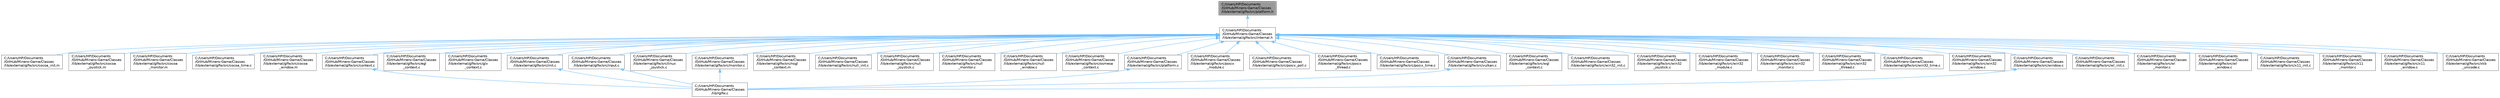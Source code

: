 digraph "C:/Users/HP/Documents/GitHub/Minero-Game/Classes/lib/external/glfw/src/platform.h"
{
 // LATEX_PDF_SIZE
  bgcolor="transparent";
  edge [fontname=Helvetica,fontsize=10,labelfontname=Helvetica,labelfontsize=10];
  node [fontname=Helvetica,fontsize=10,shape=box,height=0.2,width=0.4];
  Node1 [id="Node000001",label="C:/Users/HP/Documents\l/GitHub/Minero-Game/Classes\l/lib/external/glfw/src/platform.h",height=0.2,width=0.4,color="gray40", fillcolor="grey60", style="filled", fontcolor="black",tooltip=" "];
  Node1 -> Node2 [id="edge97_Node000001_Node000002",dir="back",color="steelblue1",style="solid",tooltip=" "];
  Node2 [id="Node000002",label="C:/Users/HP/Documents\l/GitHub/Minero-Game/Classes\l/lib/external/glfw/src/internal.h",height=0.2,width=0.4,color="grey40", fillcolor="white", style="filled",URL="$_classes_2lib_2external_2glfw_2src_2internal_8h.html",tooltip=" "];
  Node2 -> Node3 [id="edge98_Node000002_Node000003",dir="back",color="steelblue1",style="solid",tooltip=" "];
  Node3 [id="Node000003",label="C:/Users/HP/Documents\l/GitHub/Minero-Game/Classes\l/lib/external/glfw/src/cocoa_init.m",height=0.2,width=0.4,color="grey40", fillcolor="white", style="filled",URL="$_classes_2lib_2external_2glfw_2src_2cocoa__init_8m.html",tooltip=" "];
  Node2 -> Node4 [id="edge99_Node000002_Node000004",dir="back",color="steelblue1",style="solid",tooltip=" "];
  Node4 [id="Node000004",label="C:/Users/HP/Documents\l/GitHub/Minero-Game/Classes\l/lib/external/glfw/src/cocoa\l_joystick.m",height=0.2,width=0.4,color="grey40", fillcolor="white", style="filled",URL="$_classes_2lib_2external_2glfw_2src_2cocoa__joystick_8m.html",tooltip=" "];
  Node2 -> Node5 [id="edge100_Node000002_Node000005",dir="back",color="steelblue1",style="solid",tooltip=" "];
  Node5 [id="Node000005",label="C:/Users/HP/Documents\l/GitHub/Minero-Game/Classes\l/lib/external/glfw/src/cocoa\l_monitor.m",height=0.2,width=0.4,color="grey40", fillcolor="white", style="filled",URL="$_classes_2lib_2external_2glfw_2src_2cocoa__monitor_8m.html",tooltip=" "];
  Node2 -> Node6 [id="edge101_Node000002_Node000006",dir="back",color="steelblue1",style="solid",tooltip=" "];
  Node6 [id="Node000006",label="C:/Users/HP/Documents\l/GitHub/Minero-Game/Classes\l/lib/external/glfw/src/cocoa_time.c",height=0.2,width=0.4,color="grey40", fillcolor="white", style="filled",URL="$_classes_2lib_2external_2glfw_2src_2cocoa__time_8c.html",tooltip=" "];
  Node2 -> Node7 [id="edge102_Node000002_Node000007",dir="back",color="steelblue1",style="solid",tooltip=" "];
  Node7 [id="Node000007",label="C:/Users/HP/Documents\l/GitHub/Minero-Game/Classes\l/lib/external/glfw/src/cocoa\l_window.m",height=0.2,width=0.4,color="grey40", fillcolor="white", style="filled",URL="$_classes_2lib_2external_2glfw_2src_2cocoa__window_8m.html",tooltip=" "];
  Node2 -> Node8 [id="edge103_Node000002_Node000008",dir="back",color="steelblue1",style="solid",tooltip=" "];
  Node8 [id="Node000008",label="C:/Users/HP/Documents\l/GitHub/Minero-Game/Classes\l/lib/external/glfw/src/context.c",height=0.2,width=0.4,color="grey40", fillcolor="white", style="filled",URL="$_classes_2lib_2external_2glfw_2src_2context_8c.html",tooltip=" "];
  Node8 -> Node9 [id="edge104_Node000008_Node000009",dir="back",color="steelblue1",style="solid",tooltip=" "];
  Node9 [id="Node000009",label="C:/Users/HP/Documents\l/GitHub/Minero-Game/Classes\l/lib/rglfw.c",height=0.2,width=0.4,color="grey40", fillcolor="white", style="filled",URL="$_classes_2lib_2rglfw_8c.html",tooltip=" "];
  Node2 -> Node10 [id="edge105_Node000002_Node000010",dir="back",color="steelblue1",style="solid",tooltip=" "];
  Node10 [id="Node000010",label="C:/Users/HP/Documents\l/GitHub/Minero-Game/Classes\l/lib/external/glfw/src/egl\l_context.c",height=0.2,width=0.4,color="grey40", fillcolor="white", style="filled",URL="$_classes_2lib_2external_2glfw_2src_2egl__context_8c.html",tooltip=" "];
  Node2 -> Node11 [id="edge106_Node000002_Node000011",dir="back",color="steelblue1",style="solid",tooltip=" "];
  Node11 [id="Node000011",label="C:/Users/HP/Documents\l/GitHub/Minero-Game/Classes\l/lib/external/glfw/src/glx\l_context.c",height=0.2,width=0.4,color="grey40", fillcolor="white", style="filled",URL="$_classes_2lib_2external_2glfw_2src_2glx__context_8c.html",tooltip=" "];
  Node2 -> Node12 [id="edge107_Node000002_Node000012",dir="back",color="steelblue1",style="solid",tooltip=" "];
  Node12 [id="Node000012",label="C:/Users/HP/Documents\l/GitHub/Minero-Game/Classes\l/lib/external/glfw/src/init.c",height=0.2,width=0.4,color="grey40", fillcolor="white", style="filled",URL="$_classes_2lib_2external_2glfw_2src_2init_8c.html",tooltip=" "];
  Node12 -> Node9 [id="edge108_Node000012_Node000009",dir="back",color="steelblue1",style="solid",tooltip=" "];
  Node2 -> Node13 [id="edge109_Node000002_Node000013",dir="back",color="steelblue1",style="solid",tooltip=" "];
  Node13 [id="Node000013",label="C:/Users/HP/Documents\l/GitHub/Minero-Game/Classes\l/lib/external/glfw/src/input.c",height=0.2,width=0.4,color="grey40", fillcolor="white", style="filled",URL="$_classes_2lib_2external_2glfw_2src_2input_8c.html",tooltip=" "];
  Node13 -> Node9 [id="edge110_Node000013_Node000009",dir="back",color="steelblue1",style="solid",tooltip=" "];
  Node2 -> Node14 [id="edge111_Node000002_Node000014",dir="back",color="steelblue1",style="solid",tooltip=" "];
  Node14 [id="Node000014",label="C:/Users/HP/Documents\l/GitHub/Minero-Game/Classes\l/lib/external/glfw/src/linux\l_joystick.c",height=0.2,width=0.4,color="grey40", fillcolor="white", style="filled",URL="$_classes_2lib_2external_2glfw_2src_2linux__joystick_8c.html",tooltip=" "];
  Node2 -> Node15 [id="edge112_Node000002_Node000015",dir="back",color="steelblue1",style="solid",tooltip=" "];
  Node15 [id="Node000015",label="C:/Users/HP/Documents\l/GitHub/Minero-Game/Classes\l/lib/external/glfw/src/monitor.c",height=0.2,width=0.4,color="grey40", fillcolor="white", style="filled",URL="$_classes_2lib_2external_2glfw_2src_2monitor_8c.html",tooltip=" "];
  Node15 -> Node9 [id="edge113_Node000015_Node000009",dir="back",color="steelblue1",style="solid",tooltip=" "];
  Node2 -> Node16 [id="edge114_Node000002_Node000016",dir="back",color="steelblue1",style="solid",tooltip=" "];
  Node16 [id="Node000016",label="C:/Users/HP/Documents\l/GitHub/Minero-Game/Classes\l/lib/external/glfw/src/nsgl\l_context.m",height=0.2,width=0.4,color="grey40", fillcolor="white", style="filled",URL="$_classes_2lib_2external_2glfw_2src_2nsgl__context_8m.html",tooltip=" "];
  Node2 -> Node17 [id="edge115_Node000002_Node000017",dir="back",color="steelblue1",style="solid",tooltip=" "];
  Node17 [id="Node000017",label="C:/Users/HP/Documents\l/GitHub/Minero-Game/Classes\l/lib/external/glfw/src/null_init.c",height=0.2,width=0.4,color="grey40", fillcolor="white", style="filled",URL="$_classes_2lib_2external_2glfw_2src_2null__init_8c.html",tooltip=" "];
  Node2 -> Node18 [id="edge116_Node000002_Node000018",dir="back",color="steelblue1",style="solid",tooltip=" "];
  Node18 [id="Node000018",label="C:/Users/HP/Documents\l/GitHub/Minero-Game/Classes\l/lib/external/glfw/src/null\l_joystick.c",height=0.2,width=0.4,color="grey40", fillcolor="white", style="filled",URL="$_classes_2lib_2external_2glfw_2src_2null__joystick_8c.html",tooltip=" "];
  Node2 -> Node19 [id="edge117_Node000002_Node000019",dir="back",color="steelblue1",style="solid",tooltip=" "];
  Node19 [id="Node000019",label="C:/Users/HP/Documents\l/GitHub/Minero-Game/Classes\l/lib/external/glfw/src/null\l_monitor.c",height=0.2,width=0.4,color="grey40", fillcolor="white", style="filled",URL="$_classes_2lib_2external_2glfw_2src_2null__monitor_8c.html",tooltip=" "];
  Node2 -> Node20 [id="edge118_Node000002_Node000020",dir="back",color="steelblue1",style="solid",tooltip=" "];
  Node20 [id="Node000020",label="C:/Users/HP/Documents\l/GitHub/Minero-Game/Classes\l/lib/external/glfw/src/null\l_window.c",height=0.2,width=0.4,color="grey40", fillcolor="white", style="filled",URL="$_classes_2lib_2external_2glfw_2src_2null__window_8c.html",tooltip=" "];
  Node2 -> Node21 [id="edge119_Node000002_Node000021",dir="back",color="steelblue1",style="solid",tooltip=" "];
  Node21 [id="Node000021",label="C:/Users/HP/Documents\l/GitHub/Minero-Game/Classes\l/lib/external/glfw/src/osmesa\l_context.c",height=0.2,width=0.4,color="grey40", fillcolor="white", style="filled",URL="$_classes_2lib_2external_2glfw_2src_2osmesa__context_8c.html",tooltip=" "];
  Node2 -> Node22 [id="edge120_Node000002_Node000022",dir="back",color="steelblue1",style="solid",tooltip=" "];
  Node22 [id="Node000022",label="C:/Users/HP/Documents\l/GitHub/Minero-Game/Classes\l/lib/external/glfw/src/platform.c",height=0.2,width=0.4,color="grey40", fillcolor="white", style="filled",URL="$_classes_2lib_2external_2glfw_2src_2platform_8c.html",tooltip=" "];
  Node22 -> Node9 [id="edge121_Node000022_Node000009",dir="back",color="steelblue1",style="solid",tooltip=" "];
  Node2 -> Node23 [id="edge122_Node000002_Node000023",dir="back",color="steelblue1",style="solid",tooltip=" "];
  Node23 [id="Node000023",label="C:/Users/HP/Documents\l/GitHub/Minero-Game/Classes\l/lib/external/glfw/src/posix\l_module.c",height=0.2,width=0.4,color="grey40", fillcolor="white", style="filled",URL="$_classes_2lib_2external_2glfw_2src_2posix__module_8c.html",tooltip=" "];
  Node2 -> Node24 [id="edge123_Node000002_Node000024",dir="back",color="steelblue1",style="solid",tooltip=" "];
  Node24 [id="Node000024",label="C:/Users/HP/Documents\l/GitHub/Minero-Game/Classes\l/lib/external/glfw/src/posix_poll.c",height=0.2,width=0.4,color="grey40", fillcolor="white", style="filled",URL="$_classes_2lib_2external_2glfw_2src_2posix__poll_8c.html",tooltip=" "];
  Node2 -> Node25 [id="edge124_Node000002_Node000025",dir="back",color="steelblue1",style="solid",tooltip=" "];
  Node25 [id="Node000025",label="C:/Users/HP/Documents\l/GitHub/Minero-Game/Classes\l/lib/external/glfw/src/posix\l_thread.c",height=0.2,width=0.4,color="grey40", fillcolor="white", style="filled",URL="$_classes_2lib_2external_2glfw_2src_2posix__thread_8c.html",tooltip=" "];
  Node2 -> Node26 [id="edge125_Node000002_Node000026",dir="back",color="steelblue1",style="solid",tooltip=" "];
  Node26 [id="Node000026",label="C:/Users/HP/Documents\l/GitHub/Minero-Game/Classes\l/lib/external/glfw/src/posix_time.c",height=0.2,width=0.4,color="grey40", fillcolor="white", style="filled",URL="$_classes_2lib_2external_2glfw_2src_2posix__time_8c.html",tooltip=" "];
  Node2 -> Node27 [id="edge126_Node000002_Node000027",dir="back",color="steelblue1",style="solid",tooltip=" "];
  Node27 [id="Node000027",label="C:/Users/HP/Documents\l/GitHub/Minero-Game/Classes\l/lib/external/glfw/src/vulkan.c",height=0.2,width=0.4,color="grey40", fillcolor="white", style="filled",URL="$_classes_2lib_2external_2glfw_2src_2vulkan_8c.html",tooltip=" "];
  Node27 -> Node9 [id="edge127_Node000027_Node000009",dir="back",color="steelblue1",style="solid",tooltip=" "];
  Node2 -> Node28 [id="edge128_Node000002_Node000028",dir="back",color="steelblue1",style="solid",tooltip=" "];
  Node28 [id="Node000028",label="C:/Users/HP/Documents\l/GitHub/Minero-Game/Classes\l/lib/external/glfw/src/wgl\l_context.c",height=0.2,width=0.4,color="grey40", fillcolor="white", style="filled",URL="$_classes_2lib_2external_2glfw_2src_2wgl__context_8c.html",tooltip=" "];
  Node2 -> Node29 [id="edge129_Node000002_Node000029",dir="back",color="steelblue1",style="solid",tooltip=" "];
  Node29 [id="Node000029",label="C:/Users/HP/Documents\l/GitHub/Minero-Game/Classes\l/lib/external/glfw/src/win32_init.c",height=0.2,width=0.4,color="grey40", fillcolor="white", style="filled",URL="$_classes_2lib_2external_2glfw_2src_2win32__init_8c.html",tooltip=" "];
  Node2 -> Node30 [id="edge130_Node000002_Node000030",dir="back",color="steelblue1",style="solid",tooltip=" "];
  Node30 [id="Node000030",label="C:/Users/HP/Documents\l/GitHub/Minero-Game/Classes\l/lib/external/glfw/src/win32\l_joystick.c",height=0.2,width=0.4,color="grey40", fillcolor="white", style="filled",URL="$_classes_2lib_2external_2glfw_2src_2win32__joystick_8c.html",tooltip=" "];
  Node2 -> Node31 [id="edge131_Node000002_Node000031",dir="back",color="steelblue1",style="solid",tooltip=" "];
  Node31 [id="Node000031",label="C:/Users/HP/Documents\l/GitHub/Minero-Game/Classes\l/lib/external/glfw/src/win32\l_module.c",height=0.2,width=0.4,color="grey40", fillcolor="white", style="filled",URL="$_classes_2lib_2external_2glfw_2src_2win32__module_8c.html",tooltip=" "];
  Node2 -> Node32 [id="edge132_Node000002_Node000032",dir="back",color="steelblue1",style="solid",tooltip=" "];
  Node32 [id="Node000032",label="C:/Users/HP/Documents\l/GitHub/Minero-Game/Classes\l/lib/external/glfw/src/win32\l_monitor.c",height=0.2,width=0.4,color="grey40", fillcolor="white", style="filled",URL="$_classes_2lib_2external_2glfw_2src_2win32__monitor_8c.html",tooltip=" "];
  Node2 -> Node33 [id="edge133_Node000002_Node000033",dir="back",color="steelblue1",style="solid",tooltip=" "];
  Node33 [id="Node000033",label="C:/Users/HP/Documents\l/GitHub/Minero-Game/Classes\l/lib/external/glfw/src/win32\l_thread.c",height=0.2,width=0.4,color="grey40", fillcolor="white", style="filled",URL="$_classes_2lib_2external_2glfw_2src_2win32__thread_8c.html",tooltip=" "];
  Node2 -> Node34 [id="edge134_Node000002_Node000034",dir="back",color="steelblue1",style="solid",tooltip=" "];
  Node34 [id="Node000034",label="C:/Users/HP/Documents\l/GitHub/Minero-Game/Classes\l/lib/external/glfw/src/win32_time.c",height=0.2,width=0.4,color="grey40", fillcolor="white", style="filled",URL="$_classes_2lib_2external_2glfw_2src_2win32__time_8c.html",tooltip=" "];
  Node2 -> Node35 [id="edge135_Node000002_Node000035",dir="back",color="steelblue1",style="solid",tooltip=" "];
  Node35 [id="Node000035",label="C:/Users/HP/Documents\l/GitHub/Minero-Game/Classes\l/lib/external/glfw/src/win32\l_window.c",height=0.2,width=0.4,color="grey40", fillcolor="white", style="filled",URL="$_classes_2lib_2external_2glfw_2src_2win32__window_8c.html",tooltip=" "];
  Node2 -> Node36 [id="edge136_Node000002_Node000036",dir="back",color="steelblue1",style="solid",tooltip=" "];
  Node36 [id="Node000036",label="C:/Users/HP/Documents\l/GitHub/Minero-Game/Classes\l/lib/external/glfw/src/window.c",height=0.2,width=0.4,color="grey40", fillcolor="white", style="filled",URL="$_classes_2lib_2external_2glfw_2src_2window_8c.html",tooltip=" "];
  Node36 -> Node9 [id="edge137_Node000036_Node000009",dir="back",color="steelblue1",style="solid",tooltip=" "];
  Node2 -> Node37 [id="edge138_Node000002_Node000037",dir="back",color="steelblue1",style="solid",tooltip=" "];
  Node37 [id="Node000037",label="C:/Users/HP/Documents\l/GitHub/Minero-Game/Classes\l/lib/external/glfw/src/wl_init.c",height=0.2,width=0.4,color="grey40", fillcolor="white", style="filled",URL="$_classes_2lib_2external_2glfw_2src_2wl__init_8c.html",tooltip=" "];
  Node2 -> Node38 [id="edge139_Node000002_Node000038",dir="back",color="steelblue1",style="solid",tooltip=" "];
  Node38 [id="Node000038",label="C:/Users/HP/Documents\l/GitHub/Minero-Game/Classes\l/lib/external/glfw/src/wl\l_monitor.c",height=0.2,width=0.4,color="grey40", fillcolor="white", style="filled",URL="$_classes_2lib_2external_2glfw_2src_2wl__monitor_8c.html",tooltip=" "];
  Node2 -> Node39 [id="edge140_Node000002_Node000039",dir="back",color="steelblue1",style="solid",tooltip=" "];
  Node39 [id="Node000039",label="C:/Users/HP/Documents\l/GitHub/Minero-Game/Classes\l/lib/external/glfw/src/wl\l_window.c",height=0.2,width=0.4,color="grey40", fillcolor="white", style="filled",URL="$_classes_2lib_2external_2glfw_2src_2wl__window_8c.html",tooltip=" "];
  Node2 -> Node40 [id="edge141_Node000002_Node000040",dir="back",color="steelblue1",style="solid",tooltip=" "];
  Node40 [id="Node000040",label="C:/Users/HP/Documents\l/GitHub/Minero-Game/Classes\l/lib/external/glfw/src/x11_init.c",height=0.2,width=0.4,color="grey40", fillcolor="white", style="filled",URL="$_classes_2lib_2external_2glfw_2src_2x11__init_8c.html",tooltip=" "];
  Node2 -> Node41 [id="edge142_Node000002_Node000041",dir="back",color="steelblue1",style="solid",tooltip=" "];
  Node41 [id="Node000041",label="C:/Users/HP/Documents\l/GitHub/Minero-Game/Classes\l/lib/external/glfw/src/x11\l_monitor.c",height=0.2,width=0.4,color="grey40", fillcolor="white", style="filled",URL="$_classes_2lib_2external_2glfw_2src_2x11__monitor_8c.html",tooltip=" "];
  Node2 -> Node42 [id="edge143_Node000002_Node000042",dir="back",color="steelblue1",style="solid",tooltip=" "];
  Node42 [id="Node000042",label="C:/Users/HP/Documents\l/GitHub/Minero-Game/Classes\l/lib/external/glfw/src/x11\l_window.c",height=0.2,width=0.4,color="grey40", fillcolor="white", style="filled",URL="$_classes_2lib_2external_2glfw_2src_2x11__window_8c.html",tooltip=" "];
  Node2 -> Node43 [id="edge144_Node000002_Node000043",dir="back",color="steelblue1",style="solid",tooltip=" "];
  Node43 [id="Node000043",label="C:/Users/HP/Documents\l/GitHub/Minero-Game/Classes\l/lib/external/glfw/src/xkb\l_unicode.c",height=0.2,width=0.4,color="grey40", fillcolor="white", style="filled",URL="$_classes_2lib_2external_2glfw_2src_2xkb__unicode_8c.html",tooltip=" "];
}
